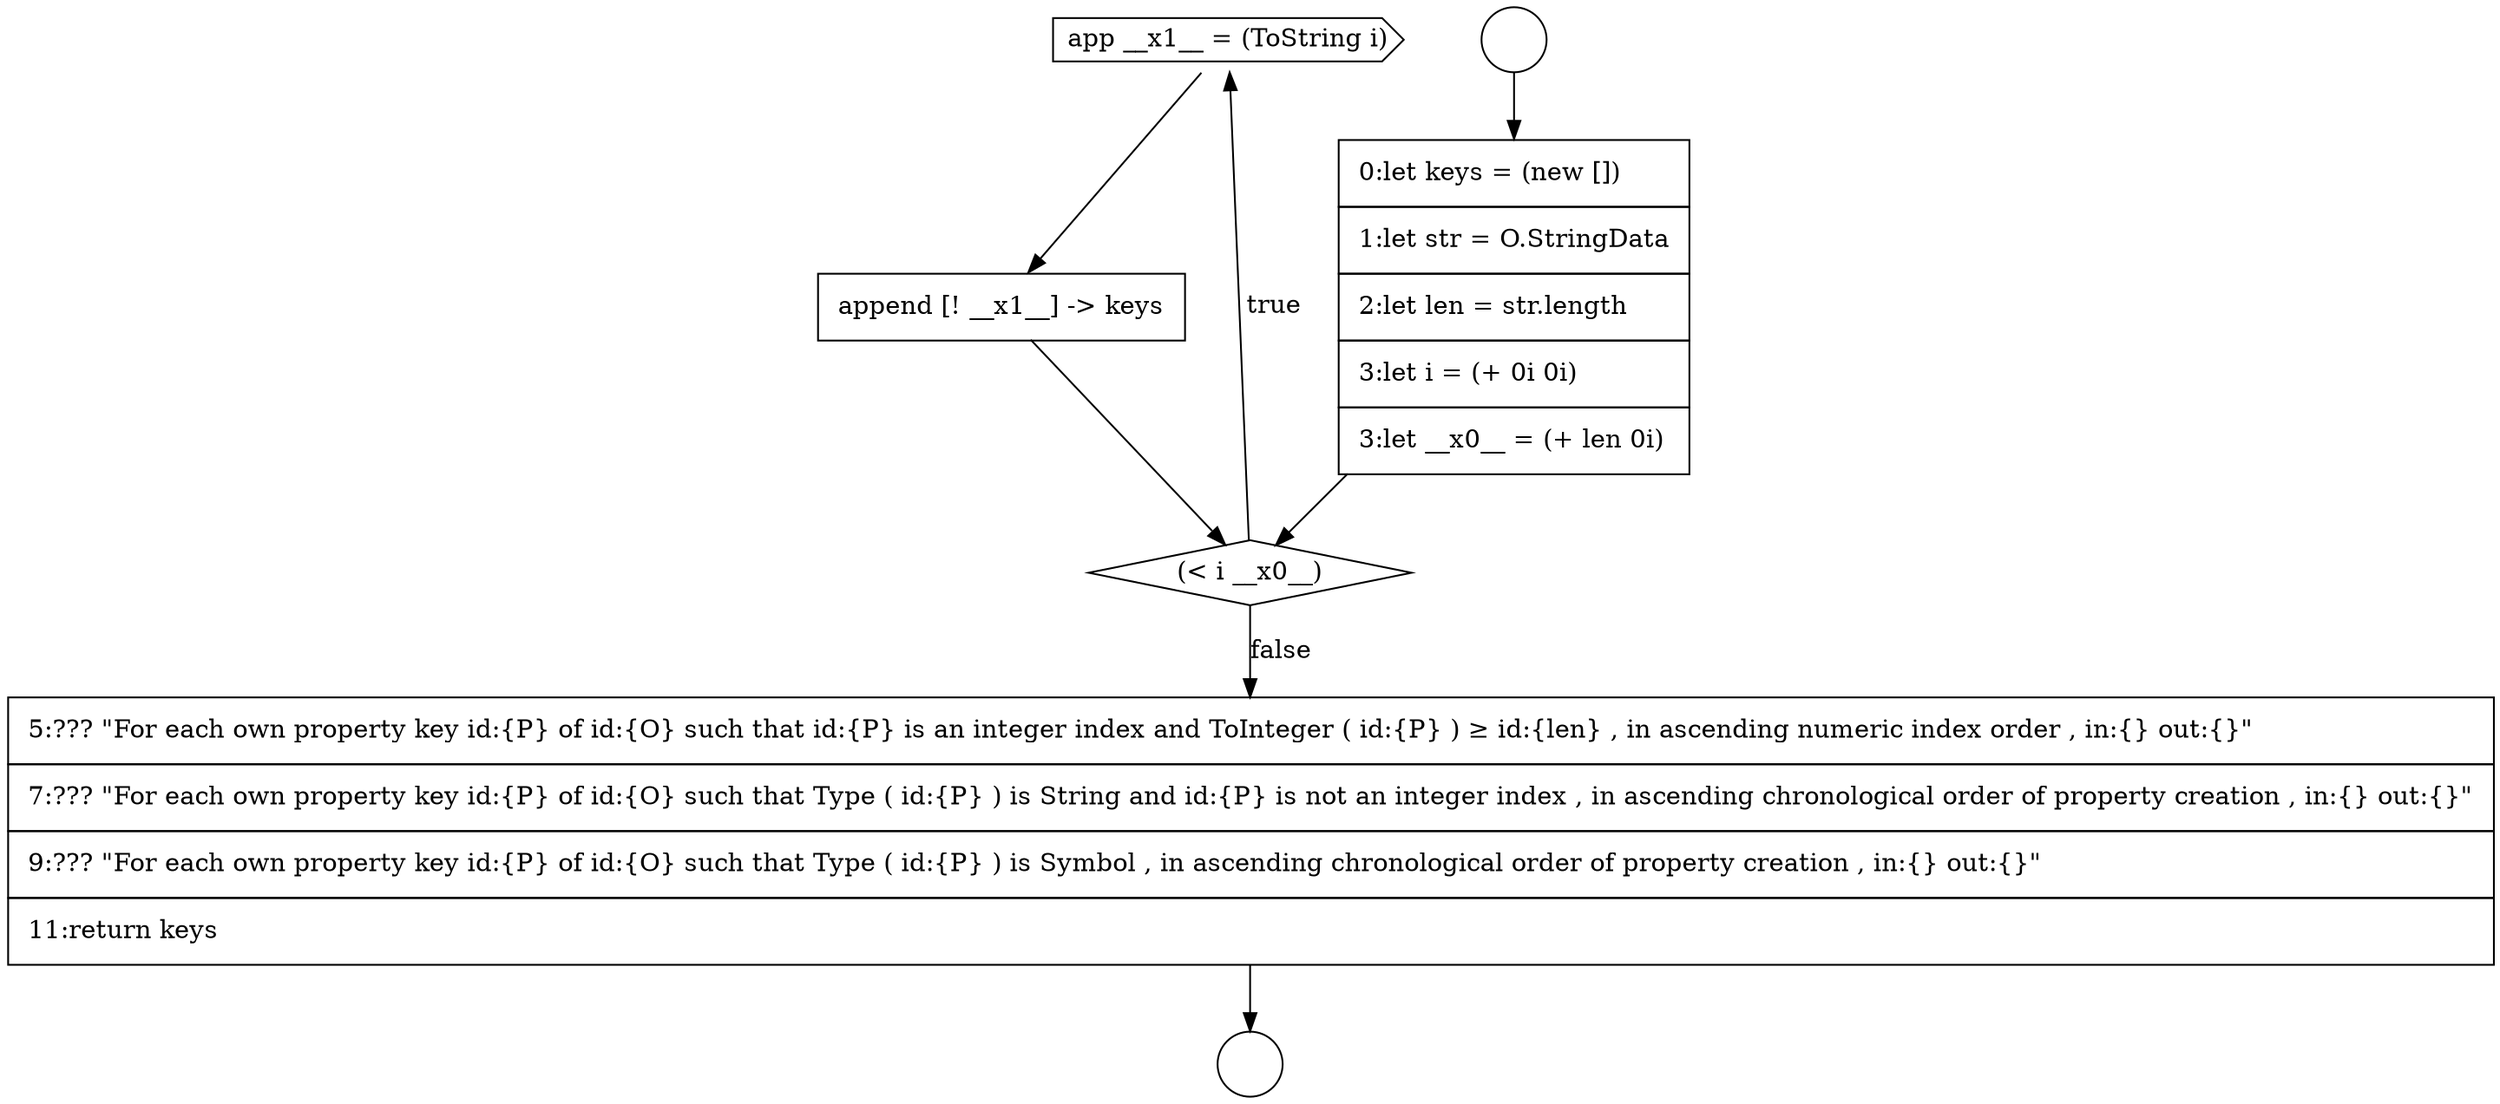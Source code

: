 digraph {
  node2222 [shape=cds, label=<<font color="black">app __x1__ = (ToString i)</font>> color="black" fillcolor="white" style=filled]
  node2221 [shape=diamond, label=<<font color="black">(&lt; i __x0__)</font>> color="black" fillcolor="white" style=filled]
  node2220 [shape=none, margin=0, label=<<font color="black">
    <table border="0" cellborder="1" cellspacing="0" cellpadding="10">
      <tr><td align="left">0:let keys = (new [])</td></tr>
      <tr><td align="left">1:let str = O.StringData</td></tr>
      <tr><td align="left">2:let len = str.length</td></tr>
      <tr><td align="left">3:let i = (+ 0i 0i)</td></tr>
      <tr><td align="left">3:let __x0__ = (+ len 0i)</td></tr>
    </table>
  </font>> color="black" fillcolor="white" style=filled]
  node2218 [shape=circle label=" " color="black" fillcolor="white" style=filled]
  node2223 [shape=none, margin=0, label=<<font color="black">
    <table border="0" cellborder="1" cellspacing="0" cellpadding="10">
      <tr><td align="left">append [! __x1__] -&gt; keys</td></tr>
    </table>
  </font>> color="black" fillcolor="white" style=filled]
  node2224 [shape=none, margin=0, label=<<font color="black">
    <table border="0" cellborder="1" cellspacing="0" cellpadding="10">
      <tr><td align="left">5:??? &quot;For each own property key id:{P} of id:{O} such that id:{P} is an integer index and ToInteger ( id:{P} ) &ge; id:{len} , in ascending numeric index order , in:{} out:{}&quot;</td></tr>
      <tr><td align="left">7:??? &quot;For each own property key id:{P} of id:{O} such that Type ( id:{P} ) is String and id:{P} is not an integer index , in ascending chronological order of property creation , in:{} out:{}&quot;</td></tr>
      <tr><td align="left">9:??? &quot;For each own property key id:{P} of id:{O} such that Type ( id:{P} ) is Symbol , in ascending chronological order of property creation , in:{} out:{}&quot;</td></tr>
      <tr><td align="left">11:return keys</td></tr>
    </table>
  </font>> color="black" fillcolor="white" style=filled]
  node2219 [shape=circle label=" " color="black" fillcolor="white" style=filled]
  node2222 -> node2223 [ color="black"]
  node2220 -> node2221 [ color="black"]
  node2218 -> node2220 [ color="black"]
  node2224 -> node2219 [ color="black"]
  node2221 -> node2222 [label=<<font color="black">true</font>> color="black"]
  node2221 -> node2224 [label=<<font color="black">false</font>> color="black"]
  node2223 -> node2221 [ color="black"]
}
